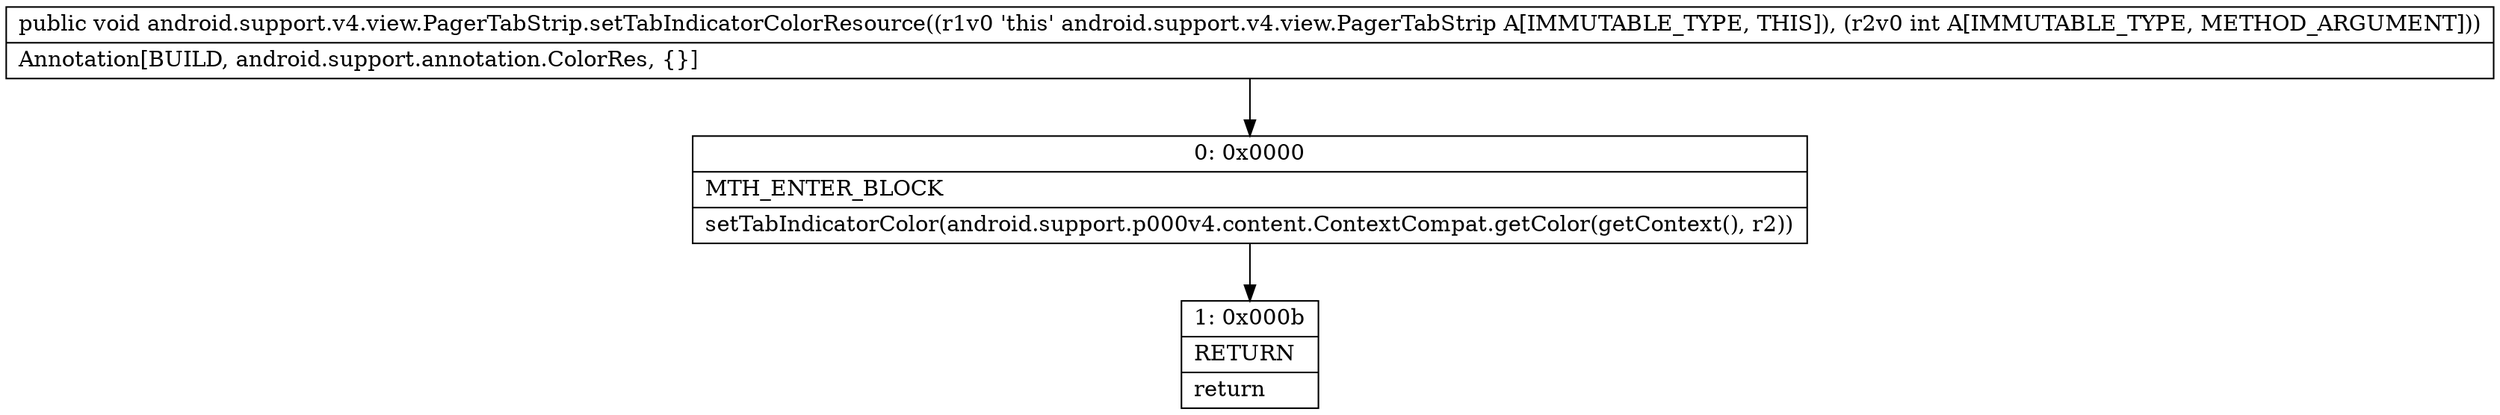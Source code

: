 digraph "CFG forandroid.support.v4.view.PagerTabStrip.setTabIndicatorColorResource(I)V" {
Node_0 [shape=record,label="{0\:\ 0x0000|MTH_ENTER_BLOCK\l|setTabIndicatorColor(android.support.p000v4.content.ContextCompat.getColor(getContext(), r2))\l}"];
Node_1 [shape=record,label="{1\:\ 0x000b|RETURN\l|return\l}"];
MethodNode[shape=record,label="{public void android.support.v4.view.PagerTabStrip.setTabIndicatorColorResource((r1v0 'this' android.support.v4.view.PagerTabStrip A[IMMUTABLE_TYPE, THIS]), (r2v0 int A[IMMUTABLE_TYPE, METHOD_ARGUMENT]))  | Annotation[BUILD, android.support.annotation.ColorRes, \{\}]\l}"];
MethodNode -> Node_0;
Node_0 -> Node_1;
}

